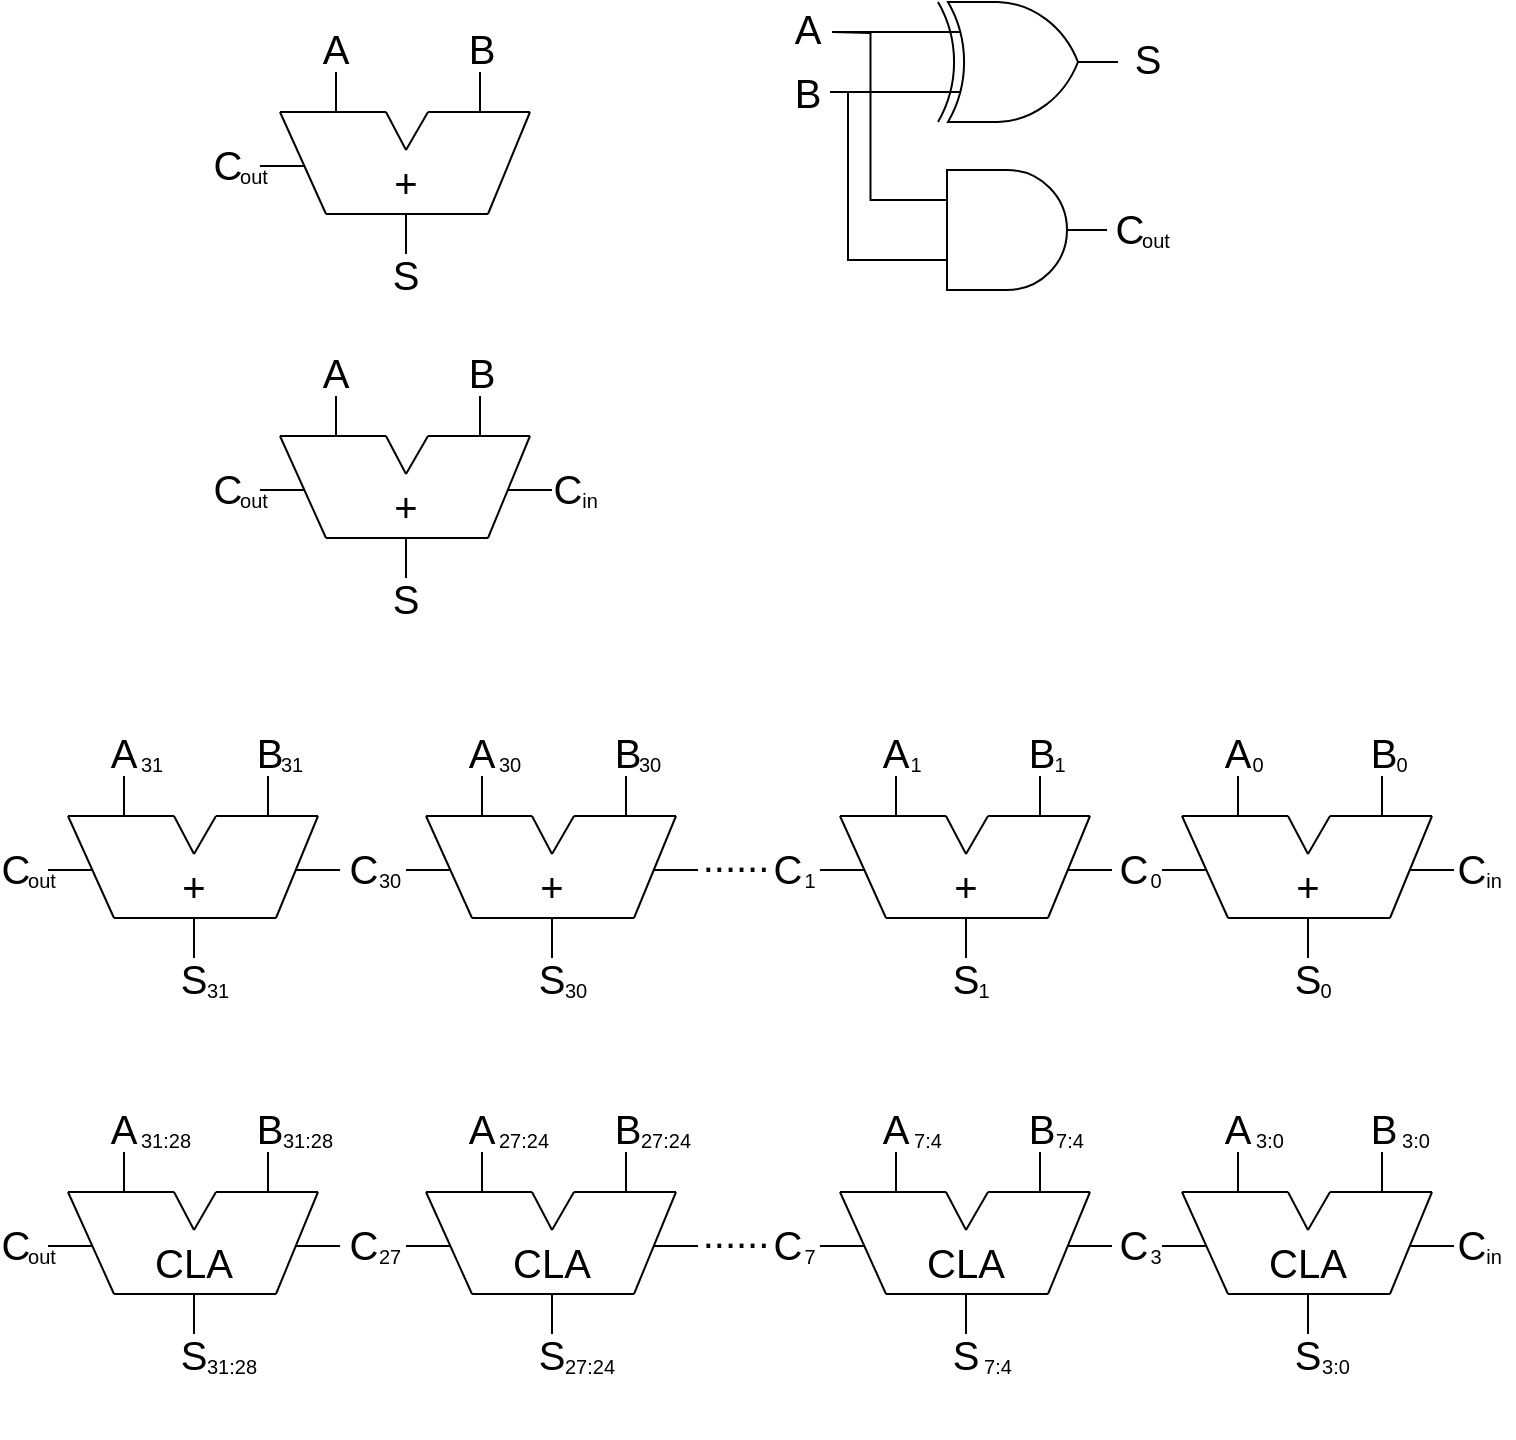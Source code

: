<mxfile version="14.1.8" type="device"><diagram id="ev353sJhz41uO-9ihSa8" name="第 1 页"><mxGraphModel dx="1278" dy="948" grid="0" gridSize="10" guides="1" tooltips="1" connect="1" arrows="1" fold="1" page="0" pageScale="1" pageWidth="827" pageHeight="1169" math="0" shadow="0"><root><mxCell id="0"/><mxCell id="1" parent="0"/><mxCell id="J1RL0JbkBRUkjD-Qrve8-2" value="" style="endArrow=none;html=1;" parent="1" edge="1"><mxGeometry width="50" height="50" relative="1" as="geometry"><mxPoint x="294" y="372" as="sourcePoint"/><mxPoint x="347" y="372" as="targetPoint"/></mxGeometry></mxCell><mxCell id="J1RL0JbkBRUkjD-Qrve8-3" value="" style="endArrow=none;html=1;" parent="1" edge="1"><mxGeometry width="50" height="50" relative="1" as="geometry"><mxPoint x="368" y="372" as="sourcePoint"/><mxPoint x="419" y="372" as="targetPoint"/></mxGeometry></mxCell><mxCell id="J1RL0JbkBRUkjD-Qrve8-5" value="" style="endArrow=none;html=1;" parent="1" edge="1"><mxGeometry width="50" height="50" relative="1" as="geometry"><mxPoint x="317" y="423" as="sourcePoint"/><mxPoint x="398" y="423" as="targetPoint"/></mxGeometry></mxCell><mxCell id="J1RL0JbkBRUkjD-Qrve8-6" value="" style="endArrow=none;html=1;" parent="1" edge="1"><mxGeometry width="50" height="50" relative="1" as="geometry"><mxPoint x="398" y="423" as="sourcePoint"/><mxPoint x="419" y="372" as="targetPoint"/></mxGeometry></mxCell><mxCell id="J1RL0JbkBRUkjD-Qrve8-8" value="" style="endArrow=none;html=1;" parent="1" edge="1"><mxGeometry width="50" height="50" relative="1" as="geometry"><mxPoint x="357" y="391" as="sourcePoint"/><mxPoint x="347" y="372" as="targetPoint"/></mxGeometry></mxCell><mxCell id="J1RL0JbkBRUkjD-Qrve8-10" value="" style="endArrow=none;html=1;" parent="1" edge="1"><mxGeometry width="50" height="50" relative="1" as="geometry"><mxPoint x="357" y="391" as="sourcePoint"/><mxPoint x="368" y="372" as="targetPoint"/></mxGeometry></mxCell><mxCell id="J1RL0JbkBRUkjD-Qrve8-11" value="" style="endArrow=none;html=1;" parent="1" edge="1"><mxGeometry width="50" height="50" relative="1" as="geometry"><mxPoint x="322" y="372" as="sourcePoint"/><mxPoint x="322" y="352" as="targetPoint"/></mxGeometry></mxCell><mxCell id="J1RL0JbkBRUkjD-Qrve8-12" value="" style="endArrow=none;html=1;" parent="1" edge="1"><mxGeometry width="50" height="50" relative="1" as="geometry"><mxPoint x="394" y="372" as="sourcePoint"/><mxPoint x="394" y="352" as="targetPoint"/></mxGeometry></mxCell><mxCell id="J1RL0JbkBRUkjD-Qrve8-13" value="" style="endArrow=none;html=1;" parent="1" edge="1"><mxGeometry width="50" height="50" relative="1" as="geometry"><mxPoint x="357" y="443" as="sourcePoint"/><mxPoint x="357" y="423" as="targetPoint"/></mxGeometry></mxCell><mxCell id="J1RL0JbkBRUkjD-Qrve8-14" value="" style="endArrow=none;html=1;" parent="1" edge="1"><mxGeometry width="50" height="50" relative="1" as="geometry"><mxPoint x="284" y="399" as="sourcePoint"/><mxPoint x="306" y="399" as="targetPoint"/></mxGeometry></mxCell><mxCell id="J1RL0JbkBRUkjD-Qrve8-15" value="&lt;font style=&quot;font-size: 20px&quot;&gt;+&lt;/font&gt;" style="text;html=1;strokeColor=none;fillColor=none;align=center;verticalAlign=middle;whiteSpace=wrap;rounded=0;" parent="1" vertex="1"><mxGeometry x="349" y="397" width="16" height="20" as="geometry"/></mxCell><mxCell id="J1RL0JbkBRUkjD-Qrve8-16" value="&lt;font style=&quot;font-size: 20px&quot;&gt;A&lt;/font&gt;" style="text;html=1;strokeColor=none;fillColor=none;align=center;verticalAlign=middle;whiteSpace=wrap;rounded=0;" parent="1" vertex="1"><mxGeometry x="314" y="330" width="16" height="20" as="geometry"/></mxCell><mxCell id="J1RL0JbkBRUkjD-Qrve8-17" value="&lt;font style=&quot;font-size: 20px&quot;&gt;B&lt;/font&gt;" style="text;html=1;strokeColor=none;fillColor=none;align=center;verticalAlign=middle;whiteSpace=wrap;rounded=0;" parent="1" vertex="1"><mxGeometry x="387" y="330" width="16" height="20" as="geometry"/></mxCell><mxCell id="J1RL0JbkBRUkjD-Qrve8-18" value="&lt;font style=&quot;font-size: 20px&quot;&gt;S&lt;/font&gt;" style="text;html=1;strokeColor=none;fillColor=none;align=center;verticalAlign=middle;whiteSpace=wrap;rounded=0;" parent="1" vertex="1"><mxGeometry x="349" y="443" width="16" height="20" as="geometry"/></mxCell><mxCell id="J1RL0JbkBRUkjD-Qrve8-7" value="" style="endArrow=none;html=1;" parent="1" edge="1"><mxGeometry x="258" y="372" width="50" height="50" as="geometry"><mxPoint x="317" y="423" as="sourcePoint"/><mxPoint x="294" y="372" as="targetPoint"/></mxGeometry></mxCell><mxCell id="J1RL0JbkBRUkjD-Qrve8-22" value="" style="group" parent="1" vertex="1" connectable="0"><mxGeometry x="260" y="388" width="29" height="20" as="geometry"/></mxCell><mxCell id="J1RL0JbkBRUkjD-Qrve8-19" value="&lt;font style=&quot;font-size: 20px&quot;&gt;C&lt;/font&gt;" style="text;html=1;strokeColor=none;fillColor=none;align=center;verticalAlign=middle;whiteSpace=wrap;rounded=0;" parent="J1RL0JbkBRUkjD-Qrve8-22" vertex="1"><mxGeometry width="16" height="20" as="geometry"/></mxCell><mxCell id="J1RL0JbkBRUkjD-Qrve8-20" value="&lt;font style=&quot;font-size: 10px&quot;&gt;out&lt;/font&gt;" style="text;html=1;strokeColor=none;fillColor=none;align=center;verticalAlign=middle;whiteSpace=wrap;rounded=0;" parent="J1RL0JbkBRUkjD-Qrve8-22" vertex="1"><mxGeometry x="13" y="12" width="16" height="8" as="geometry"/></mxCell><mxCell id="J1RL0JbkBRUkjD-Qrve8-24" value="" style="endArrow=none;html=1;" parent="1" edge="1"><mxGeometry width="50" height="50" relative="1" as="geometry"><mxPoint x="294" y="534" as="sourcePoint"/><mxPoint x="347" y="534" as="targetPoint"/></mxGeometry></mxCell><mxCell id="J1RL0JbkBRUkjD-Qrve8-25" value="" style="endArrow=none;html=1;" parent="1" edge="1"><mxGeometry width="50" height="50" relative="1" as="geometry"><mxPoint x="368" y="534" as="sourcePoint"/><mxPoint x="419" y="534" as="targetPoint"/></mxGeometry></mxCell><mxCell id="J1RL0JbkBRUkjD-Qrve8-26" value="" style="endArrow=none;html=1;" parent="1" edge="1"><mxGeometry width="50" height="50" relative="1" as="geometry"><mxPoint x="317" y="585" as="sourcePoint"/><mxPoint x="398" y="585" as="targetPoint"/></mxGeometry></mxCell><mxCell id="J1RL0JbkBRUkjD-Qrve8-27" value="" style="endArrow=none;html=1;" parent="1" edge="1"><mxGeometry width="50" height="50" relative="1" as="geometry"><mxPoint x="398" y="585" as="sourcePoint"/><mxPoint x="419" y="534" as="targetPoint"/></mxGeometry></mxCell><mxCell id="J1RL0JbkBRUkjD-Qrve8-28" value="" style="endArrow=none;html=1;" parent="1" edge="1"><mxGeometry width="50" height="50" relative="1" as="geometry"><mxPoint x="357" y="553" as="sourcePoint"/><mxPoint x="347" y="534" as="targetPoint"/></mxGeometry></mxCell><mxCell id="J1RL0JbkBRUkjD-Qrve8-29" value="" style="endArrow=none;html=1;" parent="1" edge="1"><mxGeometry width="50" height="50" relative="1" as="geometry"><mxPoint x="357" y="553" as="sourcePoint"/><mxPoint x="368" y="534" as="targetPoint"/></mxGeometry></mxCell><mxCell id="J1RL0JbkBRUkjD-Qrve8-30" value="" style="endArrow=none;html=1;" parent="1" edge="1"><mxGeometry width="50" height="50" relative="1" as="geometry"><mxPoint x="322" y="534" as="sourcePoint"/><mxPoint x="322" y="514" as="targetPoint"/></mxGeometry></mxCell><mxCell id="J1RL0JbkBRUkjD-Qrve8-31" value="" style="endArrow=none;html=1;" parent="1" edge="1"><mxGeometry width="50" height="50" relative="1" as="geometry"><mxPoint x="394" y="534" as="sourcePoint"/><mxPoint x="394" y="514" as="targetPoint"/></mxGeometry></mxCell><mxCell id="J1RL0JbkBRUkjD-Qrve8-32" value="" style="endArrow=none;html=1;" parent="1" edge="1"><mxGeometry width="50" height="50" relative="1" as="geometry"><mxPoint x="357" y="605" as="sourcePoint"/><mxPoint x="357" y="585" as="targetPoint"/></mxGeometry></mxCell><mxCell id="J1RL0JbkBRUkjD-Qrve8-33" value="" style="endArrow=none;html=1;" parent="1" edge="1"><mxGeometry width="50" height="50" relative="1" as="geometry"><mxPoint x="284" y="561" as="sourcePoint"/><mxPoint x="306" y="561" as="targetPoint"/></mxGeometry></mxCell><mxCell id="J1RL0JbkBRUkjD-Qrve8-34" value="&lt;font style=&quot;font-size: 20px&quot;&gt;+&lt;/font&gt;" style="text;html=1;strokeColor=none;fillColor=none;align=center;verticalAlign=middle;whiteSpace=wrap;rounded=0;" parent="1" vertex="1"><mxGeometry x="349" y="559" width="16" height="20" as="geometry"/></mxCell><mxCell id="J1RL0JbkBRUkjD-Qrve8-35" value="&lt;font style=&quot;font-size: 20px&quot;&gt;A&lt;/font&gt;" style="text;html=1;strokeColor=none;fillColor=none;align=center;verticalAlign=middle;whiteSpace=wrap;rounded=0;" parent="1" vertex="1"><mxGeometry x="314" y="492" width="16" height="20" as="geometry"/></mxCell><mxCell id="J1RL0JbkBRUkjD-Qrve8-36" value="&lt;font style=&quot;font-size: 20px&quot;&gt;B&lt;/font&gt;" style="text;html=1;strokeColor=none;fillColor=none;align=center;verticalAlign=middle;whiteSpace=wrap;rounded=0;" parent="1" vertex="1"><mxGeometry x="387" y="492" width="16" height="20" as="geometry"/></mxCell><mxCell id="J1RL0JbkBRUkjD-Qrve8-37" value="&lt;font style=&quot;font-size: 20px&quot;&gt;S&lt;/font&gt;" style="text;html=1;strokeColor=none;fillColor=none;align=center;verticalAlign=middle;whiteSpace=wrap;rounded=0;" parent="1" vertex="1"><mxGeometry x="349" y="605" width="16" height="20" as="geometry"/></mxCell><mxCell id="J1RL0JbkBRUkjD-Qrve8-38" value="" style="endArrow=none;html=1;" parent="1" edge="1"><mxGeometry x="258" y="534" width="50" height="50" as="geometry"><mxPoint x="317" y="585" as="sourcePoint"/><mxPoint x="294" y="534" as="targetPoint"/></mxGeometry></mxCell><mxCell id="J1RL0JbkBRUkjD-Qrve8-39" value="" style="group" parent="1" vertex="1" connectable="0"><mxGeometry x="260" y="550" width="29" height="20" as="geometry"/></mxCell><mxCell id="J1RL0JbkBRUkjD-Qrve8-40" value="&lt;font style=&quot;font-size: 20px&quot;&gt;C&lt;/font&gt;" style="text;html=1;strokeColor=none;fillColor=none;align=center;verticalAlign=middle;whiteSpace=wrap;rounded=0;" parent="J1RL0JbkBRUkjD-Qrve8-39" vertex="1"><mxGeometry width="16" height="20" as="geometry"/></mxCell><mxCell id="J1RL0JbkBRUkjD-Qrve8-41" value="&lt;font style=&quot;font-size: 10px&quot;&gt;out&lt;/font&gt;" style="text;html=1;strokeColor=none;fillColor=none;align=center;verticalAlign=middle;whiteSpace=wrap;rounded=0;" parent="J1RL0JbkBRUkjD-Qrve8-39" vertex="1"><mxGeometry x="13" y="12" width="16" height="8" as="geometry"/></mxCell><mxCell id="J1RL0JbkBRUkjD-Qrve8-42" value="" style="endArrow=none;html=1;" parent="1" edge="1"><mxGeometry width="50" height="50" relative="1" as="geometry"><mxPoint x="408" y="561" as="sourcePoint"/><mxPoint x="430" y="561" as="targetPoint"/></mxGeometry></mxCell><mxCell id="J1RL0JbkBRUkjD-Qrve8-43" value="" style="group" parent="1" vertex="1" connectable="0"><mxGeometry x="430" y="550" width="29" height="20" as="geometry"/></mxCell><mxCell id="J1RL0JbkBRUkjD-Qrve8-44" value="&lt;font style=&quot;font-size: 20px&quot;&gt;C&lt;/font&gt;" style="text;html=1;strokeColor=none;fillColor=none;align=center;verticalAlign=middle;whiteSpace=wrap;rounded=0;" parent="J1RL0JbkBRUkjD-Qrve8-43" vertex="1"><mxGeometry width="16" height="20" as="geometry"/></mxCell><mxCell id="J1RL0JbkBRUkjD-Qrve8-45" value="&lt;font style=&quot;font-size: 10px&quot;&gt;in&lt;/font&gt;" style="text;html=1;strokeColor=none;fillColor=none;align=center;verticalAlign=middle;whiteSpace=wrap;rounded=0;" parent="J1RL0JbkBRUkjD-Qrve8-43" vertex="1"><mxGeometry x="11" y="12" width="16" height="8" as="geometry"/></mxCell><mxCell id="J1RL0JbkBRUkjD-Qrve8-46" value="" style="endArrow=none;html=1;" parent="1" edge="1"><mxGeometry width="50" height="50" relative="1" as="geometry"><mxPoint x="188" y="724" as="sourcePoint"/><mxPoint x="241" y="724" as="targetPoint"/></mxGeometry></mxCell><mxCell id="J1RL0JbkBRUkjD-Qrve8-47" value="" style="endArrow=none;html=1;" parent="1" edge="1"><mxGeometry width="50" height="50" relative="1" as="geometry"><mxPoint x="262" y="724" as="sourcePoint"/><mxPoint x="313" y="724" as="targetPoint"/></mxGeometry></mxCell><mxCell id="J1RL0JbkBRUkjD-Qrve8-48" value="" style="endArrow=none;html=1;" parent="1" edge="1"><mxGeometry width="50" height="50" relative="1" as="geometry"><mxPoint x="211" y="775" as="sourcePoint"/><mxPoint x="292" y="775" as="targetPoint"/></mxGeometry></mxCell><mxCell id="J1RL0JbkBRUkjD-Qrve8-49" value="" style="endArrow=none;html=1;" parent="1" edge="1"><mxGeometry width="50" height="50" relative="1" as="geometry"><mxPoint x="292" y="775" as="sourcePoint"/><mxPoint x="313" y="724" as="targetPoint"/></mxGeometry></mxCell><mxCell id="J1RL0JbkBRUkjD-Qrve8-50" value="" style="endArrow=none;html=1;" parent="1" edge="1"><mxGeometry width="50" height="50" relative="1" as="geometry"><mxPoint x="251" y="743" as="sourcePoint"/><mxPoint x="241" y="724" as="targetPoint"/></mxGeometry></mxCell><mxCell id="J1RL0JbkBRUkjD-Qrve8-51" value="" style="endArrow=none;html=1;" parent="1" edge="1"><mxGeometry width="50" height="50" relative="1" as="geometry"><mxPoint x="251" y="743" as="sourcePoint"/><mxPoint x="262" y="724" as="targetPoint"/></mxGeometry></mxCell><mxCell id="J1RL0JbkBRUkjD-Qrve8-52" value="" style="endArrow=none;html=1;" parent="1" edge="1"><mxGeometry width="50" height="50" relative="1" as="geometry"><mxPoint x="216" y="724" as="sourcePoint"/><mxPoint x="216" y="704" as="targetPoint"/></mxGeometry></mxCell><mxCell id="J1RL0JbkBRUkjD-Qrve8-53" value="" style="endArrow=none;html=1;" parent="1" edge="1"><mxGeometry width="50" height="50" relative="1" as="geometry"><mxPoint x="288" y="724" as="sourcePoint"/><mxPoint x="288" y="704" as="targetPoint"/></mxGeometry></mxCell><mxCell id="J1RL0JbkBRUkjD-Qrve8-54" value="" style="endArrow=none;html=1;" parent="1" edge="1"><mxGeometry width="50" height="50" relative="1" as="geometry"><mxPoint x="251" y="795" as="sourcePoint"/><mxPoint x="251" y="775" as="targetPoint"/></mxGeometry></mxCell><mxCell id="J1RL0JbkBRUkjD-Qrve8-55" value="" style="endArrow=none;html=1;" parent="1" edge="1"><mxGeometry width="50" height="50" relative="1" as="geometry"><mxPoint x="178" y="751" as="sourcePoint"/><mxPoint x="200" y="751" as="targetPoint"/></mxGeometry></mxCell><mxCell id="J1RL0JbkBRUkjD-Qrve8-56" value="&lt;font style=&quot;font-size: 20px&quot;&gt;+&lt;/font&gt;" style="text;html=1;strokeColor=none;fillColor=none;align=center;verticalAlign=middle;whiteSpace=wrap;rounded=0;" parent="1" vertex="1"><mxGeometry x="243" y="749" width="16" height="20" as="geometry"/></mxCell><mxCell id="J1RL0JbkBRUkjD-Qrve8-57" value="&lt;font style=&quot;font-size: 20px&quot;&gt;A&lt;/font&gt;" style="text;html=1;strokeColor=none;fillColor=none;align=center;verticalAlign=middle;whiteSpace=wrap;rounded=0;" parent="1" vertex="1"><mxGeometry x="208" y="682" width="16" height="20" as="geometry"/></mxCell><mxCell id="J1RL0JbkBRUkjD-Qrve8-58" value="&lt;font style=&quot;font-size: 20px&quot;&gt;B&lt;/font&gt;" style="text;html=1;strokeColor=none;fillColor=none;align=center;verticalAlign=middle;whiteSpace=wrap;rounded=0;" parent="1" vertex="1"><mxGeometry x="281" y="682" width="16" height="20" as="geometry"/></mxCell><mxCell id="J1RL0JbkBRUkjD-Qrve8-59" value="&lt;font style=&quot;font-size: 20px&quot;&gt;S&lt;/font&gt;" style="text;html=1;strokeColor=none;fillColor=none;align=center;verticalAlign=middle;whiteSpace=wrap;rounded=0;" parent="1" vertex="1"><mxGeometry x="243" y="795" width="16" height="20" as="geometry"/></mxCell><mxCell id="J1RL0JbkBRUkjD-Qrve8-60" value="" style="endArrow=none;html=1;" parent="1" edge="1"><mxGeometry x="152" y="724" width="50" height="50" as="geometry"><mxPoint x="211" y="775" as="sourcePoint"/><mxPoint x="188" y="724" as="targetPoint"/></mxGeometry></mxCell><mxCell id="J1RL0JbkBRUkjD-Qrve8-61" value="" style="group" parent="1" vertex="1" connectable="0"><mxGeometry x="154" y="740" width="29" height="20" as="geometry"/></mxCell><mxCell id="J1RL0JbkBRUkjD-Qrve8-62" value="&lt;font style=&quot;font-size: 20px&quot;&gt;C&lt;/font&gt;" style="text;html=1;strokeColor=none;fillColor=none;align=center;verticalAlign=middle;whiteSpace=wrap;rounded=0;" parent="J1RL0JbkBRUkjD-Qrve8-61" vertex="1"><mxGeometry width="16" height="20" as="geometry"/></mxCell><mxCell id="J1RL0JbkBRUkjD-Qrve8-63" value="&lt;font style=&quot;font-size: 10px&quot;&gt;out&lt;/font&gt;" style="text;html=1;strokeColor=none;fillColor=none;align=center;verticalAlign=middle;whiteSpace=wrap;rounded=0;" parent="J1RL0JbkBRUkjD-Qrve8-61" vertex="1"><mxGeometry x="13" y="12" width="16" height="8" as="geometry"/></mxCell><mxCell id="J1RL0JbkBRUkjD-Qrve8-64" value="" style="endArrow=none;html=1;" parent="1" edge="1"><mxGeometry width="50" height="50" relative="1" as="geometry"><mxPoint x="302" y="751" as="sourcePoint"/><mxPoint x="324" y="751" as="targetPoint"/></mxGeometry></mxCell><mxCell id="J1RL0JbkBRUkjD-Qrve8-65" value="" style="group" parent="1" vertex="1" connectable="0"><mxGeometry x="713" y="740" width="29" height="20" as="geometry"/></mxCell><mxCell id="J1RL0JbkBRUkjD-Qrve8-66" value="&lt;font style=&quot;font-size: 20px&quot;&gt;C&lt;/font&gt;" style="text;html=1;strokeColor=none;fillColor=none;align=center;verticalAlign=middle;whiteSpace=wrap;rounded=0;" parent="J1RL0JbkBRUkjD-Qrve8-65" vertex="1"><mxGeometry width="16" height="20" as="geometry"/></mxCell><mxCell id="J1RL0JbkBRUkjD-Qrve8-67" value="&lt;font style=&quot;font-size: 10px&quot;&gt;0&lt;/font&gt;" style="text;html=1;strokeColor=none;fillColor=none;align=center;verticalAlign=middle;whiteSpace=wrap;rounded=0;" parent="J1RL0JbkBRUkjD-Qrve8-65" vertex="1"><mxGeometry x="11" y="12" width="16" height="8" as="geometry"/></mxCell><mxCell id="J1RL0JbkBRUkjD-Qrve8-68" value="&lt;font style=&quot;font-size: 10px&quot;&gt;31&lt;/font&gt;" style="text;html=1;strokeColor=none;fillColor=none;align=center;verticalAlign=middle;whiteSpace=wrap;rounded=0;" parent="1" vertex="1"><mxGeometry x="222" y="694" width="16" height="8" as="geometry"/></mxCell><mxCell id="J1RL0JbkBRUkjD-Qrve8-69" value="&lt;font style=&quot;font-size: 10px&quot;&gt;31&lt;/font&gt;" style="text;html=1;strokeColor=none;fillColor=none;align=center;verticalAlign=middle;whiteSpace=wrap;rounded=0;" parent="1" vertex="1"><mxGeometry x="292" y="694" width="16" height="8" as="geometry"/></mxCell><mxCell id="J1RL0JbkBRUkjD-Qrve8-71" value="" style="endArrow=none;html=1;" parent="1" edge="1"><mxGeometry width="50" height="50" relative="1" as="geometry"><mxPoint x="367" y="724" as="sourcePoint"/><mxPoint x="420" y="724" as="targetPoint"/></mxGeometry></mxCell><mxCell id="J1RL0JbkBRUkjD-Qrve8-72" value="" style="endArrow=none;html=1;" parent="1" edge="1"><mxGeometry width="50" height="50" relative="1" as="geometry"><mxPoint x="441" y="724" as="sourcePoint"/><mxPoint x="492" y="724" as="targetPoint"/></mxGeometry></mxCell><mxCell id="J1RL0JbkBRUkjD-Qrve8-73" value="" style="endArrow=none;html=1;" parent="1" edge="1"><mxGeometry width="50" height="50" relative="1" as="geometry"><mxPoint x="390" y="775" as="sourcePoint"/><mxPoint x="471" y="775" as="targetPoint"/></mxGeometry></mxCell><mxCell id="J1RL0JbkBRUkjD-Qrve8-74" value="" style="endArrow=none;html=1;" parent="1" edge="1"><mxGeometry width="50" height="50" relative="1" as="geometry"><mxPoint x="471" y="775" as="sourcePoint"/><mxPoint x="492" y="724" as="targetPoint"/></mxGeometry></mxCell><mxCell id="J1RL0JbkBRUkjD-Qrve8-75" value="" style="endArrow=none;html=1;" parent="1" edge="1"><mxGeometry width="50" height="50" relative="1" as="geometry"><mxPoint x="430" y="743" as="sourcePoint"/><mxPoint x="420" y="724" as="targetPoint"/></mxGeometry></mxCell><mxCell id="J1RL0JbkBRUkjD-Qrve8-76" value="" style="endArrow=none;html=1;" parent="1" edge="1"><mxGeometry width="50" height="50" relative="1" as="geometry"><mxPoint x="430" y="743" as="sourcePoint"/><mxPoint x="441" y="724" as="targetPoint"/></mxGeometry></mxCell><mxCell id="J1RL0JbkBRUkjD-Qrve8-77" value="" style="endArrow=none;html=1;" parent="1" edge="1"><mxGeometry width="50" height="50" relative="1" as="geometry"><mxPoint x="395" y="724" as="sourcePoint"/><mxPoint x="395" y="704" as="targetPoint"/></mxGeometry></mxCell><mxCell id="J1RL0JbkBRUkjD-Qrve8-78" value="" style="endArrow=none;html=1;" parent="1" edge="1"><mxGeometry width="50" height="50" relative="1" as="geometry"><mxPoint x="467" y="724" as="sourcePoint"/><mxPoint x="467" y="704" as="targetPoint"/></mxGeometry></mxCell><mxCell id="J1RL0JbkBRUkjD-Qrve8-79" value="" style="endArrow=none;html=1;" parent="1" edge="1"><mxGeometry width="50" height="50" relative="1" as="geometry"><mxPoint x="430" y="795" as="sourcePoint"/><mxPoint x="430" y="775" as="targetPoint"/></mxGeometry></mxCell><mxCell id="J1RL0JbkBRUkjD-Qrve8-80" value="" style="endArrow=none;html=1;" parent="1" edge="1"><mxGeometry width="50" height="50" relative="1" as="geometry"><mxPoint x="357" y="751" as="sourcePoint"/><mxPoint x="379" y="751" as="targetPoint"/></mxGeometry></mxCell><mxCell id="J1RL0JbkBRUkjD-Qrve8-81" value="&lt;font style=&quot;font-size: 20px&quot;&gt;+&lt;/font&gt;" style="text;html=1;strokeColor=none;fillColor=none;align=center;verticalAlign=middle;whiteSpace=wrap;rounded=0;" parent="1" vertex="1"><mxGeometry x="422" y="749" width="16" height="20" as="geometry"/></mxCell><mxCell id="J1RL0JbkBRUkjD-Qrve8-82" value="&lt;font style=&quot;font-size: 20px&quot;&gt;A&lt;/font&gt;" style="text;html=1;strokeColor=none;fillColor=none;align=center;verticalAlign=middle;whiteSpace=wrap;rounded=0;" parent="1" vertex="1"><mxGeometry x="387" y="682" width="16" height="20" as="geometry"/></mxCell><mxCell id="J1RL0JbkBRUkjD-Qrve8-83" value="&lt;font style=&quot;font-size: 20px&quot;&gt;B&lt;/font&gt;" style="text;html=1;strokeColor=none;fillColor=none;align=center;verticalAlign=middle;whiteSpace=wrap;rounded=0;" parent="1" vertex="1"><mxGeometry x="460" y="682" width="16" height="20" as="geometry"/></mxCell><mxCell id="J1RL0JbkBRUkjD-Qrve8-84" value="&lt;font style=&quot;font-size: 20px&quot;&gt;S&lt;/font&gt;" style="text;html=1;strokeColor=none;fillColor=none;align=center;verticalAlign=middle;whiteSpace=wrap;rounded=0;" parent="1" vertex="1"><mxGeometry x="422" y="795" width="16" height="20" as="geometry"/></mxCell><mxCell id="J1RL0JbkBRUkjD-Qrve8-85" value="" style="endArrow=none;html=1;" parent="1" edge="1"><mxGeometry x="331" y="724" width="50" height="50" as="geometry"><mxPoint x="390" y="775" as="sourcePoint"/><mxPoint x="367" y="724" as="targetPoint"/></mxGeometry></mxCell><mxCell id="J1RL0JbkBRUkjD-Qrve8-86" value="" style="group" parent="1" vertex="1" connectable="0"><mxGeometry x="328" y="740" width="29" height="20" as="geometry"/></mxCell><mxCell id="J1RL0JbkBRUkjD-Qrve8-87" value="&lt;font style=&quot;font-size: 20px&quot;&gt;C&lt;/font&gt;" style="text;html=1;strokeColor=none;fillColor=none;align=center;verticalAlign=middle;whiteSpace=wrap;rounded=0;" parent="J1RL0JbkBRUkjD-Qrve8-86" vertex="1"><mxGeometry width="16" height="20" as="geometry"/></mxCell><mxCell id="J1RL0JbkBRUkjD-Qrve8-88" value="&lt;font style=&quot;font-size: 10px&quot;&gt;30&lt;/font&gt;" style="text;html=1;strokeColor=none;fillColor=none;align=center;verticalAlign=middle;whiteSpace=wrap;rounded=0;" parent="J1RL0JbkBRUkjD-Qrve8-86" vertex="1"><mxGeometry x="13" y="12" width="16" height="8" as="geometry"/></mxCell><mxCell id="J1RL0JbkBRUkjD-Qrve8-89" value="" style="endArrow=none;html=1;" parent="1" edge="1"><mxGeometry width="50" height="50" relative="1" as="geometry"><mxPoint x="481" y="751" as="sourcePoint"/><mxPoint x="503" y="751" as="targetPoint"/></mxGeometry></mxCell><mxCell id="J1RL0JbkBRUkjD-Qrve8-90" value="&lt;font style=&quot;font-size: 10px&quot;&gt;30&lt;/font&gt;" style="text;html=1;strokeColor=none;fillColor=none;align=center;verticalAlign=middle;whiteSpace=wrap;rounded=0;" parent="1" vertex="1"><mxGeometry x="401" y="694" width="16" height="8" as="geometry"/></mxCell><mxCell id="J1RL0JbkBRUkjD-Qrve8-91" value="&lt;font style=&quot;font-size: 10px&quot;&gt;30&lt;/font&gt;" style="text;html=1;strokeColor=none;fillColor=none;align=center;verticalAlign=middle;whiteSpace=wrap;rounded=0;" parent="1" vertex="1"><mxGeometry x="471" y="694" width="16" height="8" as="geometry"/></mxCell><mxCell id="J1RL0JbkBRUkjD-Qrve8-92" value="" style="endArrow=none;html=1;" parent="1" edge="1"><mxGeometry width="50" height="50" relative="1" as="geometry"><mxPoint x="574" y="724" as="sourcePoint"/><mxPoint x="627" y="724" as="targetPoint"/></mxGeometry></mxCell><mxCell id="J1RL0JbkBRUkjD-Qrve8-93" value="" style="endArrow=none;html=1;" parent="1" edge="1"><mxGeometry width="50" height="50" relative="1" as="geometry"><mxPoint x="648" y="724" as="sourcePoint"/><mxPoint x="699" y="724" as="targetPoint"/></mxGeometry></mxCell><mxCell id="J1RL0JbkBRUkjD-Qrve8-94" value="" style="endArrow=none;html=1;" parent="1" edge="1"><mxGeometry width="50" height="50" relative="1" as="geometry"><mxPoint x="597" y="775" as="sourcePoint"/><mxPoint x="678" y="775" as="targetPoint"/></mxGeometry></mxCell><mxCell id="J1RL0JbkBRUkjD-Qrve8-95" value="" style="endArrow=none;html=1;" parent="1" edge="1"><mxGeometry width="50" height="50" relative="1" as="geometry"><mxPoint x="678" y="775" as="sourcePoint"/><mxPoint x="699" y="724" as="targetPoint"/></mxGeometry></mxCell><mxCell id="J1RL0JbkBRUkjD-Qrve8-96" value="" style="endArrow=none;html=1;" parent="1" edge="1"><mxGeometry width="50" height="50" relative="1" as="geometry"><mxPoint x="637" y="743" as="sourcePoint"/><mxPoint x="627" y="724" as="targetPoint"/></mxGeometry></mxCell><mxCell id="J1RL0JbkBRUkjD-Qrve8-97" value="" style="endArrow=none;html=1;" parent="1" edge="1"><mxGeometry width="50" height="50" relative="1" as="geometry"><mxPoint x="637" y="743" as="sourcePoint"/><mxPoint x="648" y="724" as="targetPoint"/></mxGeometry></mxCell><mxCell id="J1RL0JbkBRUkjD-Qrve8-98" value="" style="endArrow=none;html=1;" parent="1" edge="1"><mxGeometry width="50" height="50" relative="1" as="geometry"><mxPoint x="602" y="724" as="sourcePoint"/><mxPoint x="602" y="704" as="targetPoint"/></mxGeometry></mxCell><mxCell id="J1RL0JbkBRUkjD-Qrve8-99" value="" style="endArrow=none;html=1;" parent="1" edge="1"><mxGeometry width="50" height="50" relative="1" as="geometry"><mxPoint x="674" y="724" as="sourcePoint"/><mxPoint x="674" y="704" as="targetPoint"/></mxGeometry></mxCell><mxCell id="J1RL0JbkBRUkjD-Qrve8-100" value="" style="endArrow=none;html=1;" parent="1" edge="1"><mxGeometry width="50" height="50" relative="1" as="geometry"><mxPoint x="637" y="795" as="sourcePoint"/><mxPoint x="637" y="775" as="targetPoint"/></mxGeometry></mxCell><mxCell id="J1RL0JbkBRUkjD-Qrve8-101" value="" style="endArrow=none;html=1;" parent="1" edge="1"><mxGeometry width="50" height="50" relative="1" as="geometry"><mxPoint x="564" y="751" as="sourcePoint"/><mxPoint x="586" y="751" as="targetPoint"/></mxGeometry></mxCell><mxCell id="J1RL0JbkBRUkjD-Qrve8-102" value="&lt;font style=&quot;font-size: 20px&quot;&gt;+&lt;/font&gt;" style="text;html=1;strokeColor=none;fillColor=none;align=center;verticalAlign=middle;whiteSpace=wrap;rounded=0;" parent="1" vertex="1"><mxGeometry x="629" y="749" width="16" height="20" as="geometry"/></mxCell><mxCell id="J1RL0JbkBRUkjD-Qrve8-103" value="&lt;font style=&quot;font-size: 20px&quot;&gt;A&lt;/font&gt;" style="text;html=1;strokeColor=none;fillColor=none;align=center;verticalAlign=middle;whiteSpace=wrap;rounded=0;" parent="1" vertex="1"><mxGeometry x="594" y="682" width="16" height="20" as="geometry"/></mxCell><mxCell id="J1RL0JbkBRUkjD-Qrve8-104" value="&lt;font style=&quot;font-size: 20px&quot;&gt;B&lt;/font&gt;" style="text;html=1;strokeColor=none;fillColor=none;align=center;verticalAlign=middle;whiteSpace=wrap;rounded=0;" parent="1" vertex="1"><mxGeometry x="667" y="682" width="16" height="20" as="geometry"/></mxCell><mxCell id="J1RL0JbkBRUkjD-Qrve8-105" value="&lt;font style=&quot;font-size: 20px&quot;&gt;S&lt;/font&gt;" style="text;html=1;strokeColor=none;fillColor=none;align=center;verticalAlign=middle;whiteSpace=wrap;rounded=0;" parent="1" vertex="1"><mxGeometry x="629" y="795" width="16" height="20" as="geometry"/></mxCell><mxCell id="J1RL0JbkBRUkjD-Qrve8-106" value="" style="endArrow=none;html=1;" parent="1" edge="1"><mxGeometry x="538" y="724" width="50" height="50" as="geometry"><mxPoint x="597" y="775" as="sourcePoint"/><mxPoint x="574" y="724" as="targetPoint"/></mxGeometry></mxCell><mxCell id="J1RL0JbkBRUkjD-Qrve8-107" value="" style="group" parent="1" vertex="1" connectable="0"><mxGeometry x="540" y="740" width="29" height="20" as="geometry"/></mxCell><mxCell id="J1RL0JbkBRUkjD-Qrve8-108" value="&lt;font style=&quot;font-size: 20px&quot;&gt;C&lt;/font&gt;" style="text;html=1;strokeColor=none;fillColor=none;align=center;verticalAlign=middle;whiteSpace=wrap;rounded=0;" parent="J1RL0JbkBRUkjD-Qrve8-107" vertex="1"><mxGeometry width="16" height="20" as="geometry"/></mxCell><mxCell id="J1RL0JbkBRUkjD-Qrve8-109" value="&lt;font style=&quot;font-size: 10px&quot;&gt;1&lt;/font&gt;" style="text;html=1;strokeColor=none;fillColor=none;align=center;verticalAlign=middle;whiteSpace=wrap;rounded=0;" parent="J1RL0JbkBRUkjD-Qrve8-107" vertex="1"><mxGeometry x="11" y="12" width="16" height="8" as="geometry"/></mxCell><mxCell id="J1RL0JbkBRUkjD-Qrve8-110" value="" style="endArrow=none;html=1;" parent="1" edge="1"><mxGeometry width="50" height="50" relative="1" as="geometry"><mxPoint x="688" y="751" as="sourcePoint"/><mxPoint x="710" y="751" as="targetPoint"/></mxGeometry></mxCell><mxCell id="J1RL0JbkBRUkjD-Qrve8-111" value="&lt;font style=&quot;font-size: 10px&quot;&gt;1&lt;/font&gt;" style="text;html=1;strokeColor=none;fillColor=none;align=center;verticalAlign=middle;whiteSpace=wrap;rounded=0;" parent="1" vertex="1"><mxGeometry x="604" y="694" width="16" height="8" as="geometry"/></mxCell><mxCell id="J1RL0JbkBRUkjD-Qrve8-112" value="&lt;font style=&quot;font-size: 10px&quot;&gt;1&lt;/font&gt;" style="text;html=1;strokeColor=none;fillColor=none;align=center;verticalAlign=middle;whiteSpace=wrap;rounded=0;" parent="1" vertex="1"><mxGeometry x="676" y="694" width="16" height="8" as="geometry"/></mxCell><mxCell id="J1RL0JbkBRUkjD-Qrve8-113" value="&lt;font style=&quot;font-size: 20px&quot;&gt;......&lt;/font&gt;" style="text;html=1;strokeColor=none;fillColor=none;align=center;verticalAlign=middle;whiteSpace=wrap;rounded=0;" parent="1" vertex="1"><mxGeometry x="514" y="734" width="16" height="20" as="geometry"/></mxCell><mxCell id="J1RL0JbkBRUkjD-Qrve8-114" value="&lt;font style=&quot;font-size: 10px&quot;&gt;1&lt;/font&gt;" style="text;html=1;strokeColor=none;fillColor=none;align=center;verticalAlign=middle;whiteSpace=wrap;rounded=0;" parent="1" vertex="1"><mxGeometry x="638" y="807" width="16" height="8" as="geometry"/></mxCell><mxCell id="J1RL0JbkBRUkjD-Qrve8-115" value="&lt;font style=&quot;font-size: 10px&quot;&gt;30&lt;/font&gt;" style="text;html=1;strokeColor=none;fillColor=none;align=center;verticalAlign=middle;whiteSpace=wrap;rounded=0;" parent="1" vertex="1"><mxGeometry x="434" y="807" width="16" height="8" as="geometry"/></mxCell><mxCell id="J1RL0JbkBRUkjD-Qrve8-116" value="&lt;font style=&quot;font-size: 10px&quot;&gt;31&lt;/font&gt;" style="text;html=1;strokeColor=none;fillColor=none;align=center;verticalAlign=middle;whiteSpace=wrap;rounded=0;" parent="1" vertex="1"><mxGeometry x="255" y="807" width="16" height="8" as="geometry"/></mxCell><mxCell id="J1RL0JbkBRUkjD-Qrve8-117" value="" style="group" parent="1" vertex="1" connectable="0"><mxGeometry x="882" y="740" width="29" height="20" as="geometry"/></mxCell><mxCell id="J1RL0JbkBRUkjD-Qrve8-118" value="&lt;font style=&quot;font-size: 20px&quot;&gt;C&lt;/font&gt;" style="text;html=1;strokeColor=none;fillColor=none;align=center;verticalAlign=middle;whiteSpace=wrap;rounded=0;" parent="J1RL0JbkBRUkjD-Qrve8-117" vertex="1"><mxGeometry width="16" height="20" as="geometry"/></mxCell><mxCell id="J1RL0JbkBRUkjD-Qrve8-119" value="&lt;font style=&quot;font-size: 10px&quot;&gt;in&lt;/font&gt;" style="text;html=1;strokeColor=none;fillColor=none;align=center;verticalAlign=middle;whiteSpace=wrap;rounded=0;" parent="J1RL0JbkBRUkjD-Qrve8-117" vertex="1"><mxGeometry x="11" y="12" width="16" height="8" as="geometry"/></mxCell><mxCell id="J1RL0JbkBRUkjD-Qrve8-120" value="" style="endArrow=none;html=1;" parent="1" edge="1"><mxGeometry width="50" height="50" relative="1" as="geometry"><mxPoint x="745" y="724" as="sourcePoint"/><mxPoint x="798" y="724" as="targetPoint"/></mxGeometry></mxCell><mxCell id="J1RL0JbkBRUkjD-Qrve8-121" value="" style="endArrow=none;html=1;" parent="1" edge="1"><mxGeometry width="50" height="50" relative="1" as="geometry"><mxPoint x="819" y="724" as="sourcePoint"/><mxPoint x="870" y="724" as="targetPoint"/></mxGeometry></mxCell><mxCell id="J1RL0JbkBRUkjD-Qrve8-122" value="" style="endArrow=none;html=1;" parent="1" edge="1"><mxGeometry width="50" height="50" relative="1" as="geometry"><mxPoint x="768" y="775" as="sourcePoint"/><mxPoint x="849" y="775" as="targetPoint"/></mxGeometry></mxCell><mxCell id="J1RL0JbkBRUkjD-Qrve8-123" value="" style="endArrow=none;html=1;" parent="1" edge="1"><mxGeometry width="50" height="50" relative="1" as="geometry"><mxPoint x="849" y="775" as="sourcePoint"/><mxPoint x="870" y="724" as="targetPoint"/></mxGeometry></mxCell><mxCell id="J1RL0JbkBRUkjD-Qrve8-124" value="" style="endArrow=none;html=1;" parent="1" edge="1"><mxGeometry width="50" height="50" relative="1" as="geometry"><mxPoint x="808" y="743" as="sourcePoint"/><mxPoint x="798" y="724" as="targetPoint"/></mxGeometry></mxCell><mxCell id="J1RL0JbkBRUkjD-Qrve8-125" value="" style="endArrow=none;html=1;" parent="1" edge="1"><mxGeometry width="50" height="50" relative="1" as="geometry"><mxPoint x="808" y="743" as="sourcePoint"/><mxPoint x="819" y="724" as="targetPoint"/></mxGeometry></mxCell><mxCell id="J1RL0JbkBRUkjD-Qrve8-126" value="" style="endArrow=none;html=1;" parent="1" edge="1"><mxGeometry width="50" height="50" relative="1" as="geometry"><mxPoint x="773" y="724" as="sourcePoint"/><mxPoint x="773" y="704" as="targetPoint"/></mxGeometry></mxCell><mxCell id="J1RL0JbkBRUkjD-Qrve8-127" value="" style="endArrow=none;html=1;" parent="1" edge="1"><mxGeometry width="50" height="50" relative="1" as="geometry"><mxPoint x="845" y="724" as="sourcePoint"/><mxPoint x="845" y="704" as="targetPoint"/></mxGeometry></mxCell><mxCell id="J1RL0JbkBRUkjD-Qrve8-128" value="" style="endArrow=none;html=1;" parent="1" edge="1"><mxGeometry width="50" height="50" relative="1" as="geometry"><mxPoint x="808" y="795" as="sourcePoint"/><mxPoint x="808" y="775" as="targetPoint"/></mxGeometry></mxCell><mxCell id="J1RL0JbkBRUkjD-Qrve8-129" value="" style="endArrow=none;html=1;" parent="1" edge="1"><mxGeometry width="50" height="50" relative="1" as="geometry"><mxPoint x="735" y="751" as="sourcePoint"/><mxPoint x="757" y="751" as="targetPoint"/></mxGeometry></mxCell><mxCell id="J1RL0JbkBRUkjD-Qrve8-130" value="&lt;font style=&quot;font-size: 20px&quot;&gt;+&lt;/font&gt;" style="text;html=1;strokeColor=none;fillColor=none;align=center;verticalAlign=middle;whiteSpace=wrap;rounded=0;" parent="1" vertex="1"><mxGeometry x="800" y="749" width="16" height="20" as="geometry"/></mxCell><mxCell id="J1RL0JbkBRUkjD-Qrve8-131" value="&lt;font style=&quot;font-size: 20px&quot;&gt;A&lt;/font&gt;" style="text;html=1;strokeColor=none;fillColor=none;align=center;verticalAlign=middle;whiteSpace=wrap;rounded=0;" parent="1" vertex="1"><mxGeometry x="765" y="682" width="16" height="20" as="geometry"/></mxCell><mxCell id="J1RL0JbkBRUkjD-Qrve8-132" value="&lt;font style=&quot;font-size: 20px&quot;&gt;B&lt;/font&gt;" style="text;html=1;strokeColor=none;fillColor=none;align=center;verticalAlign=middle;whiteSpace=wrap;rounded=0;" parent="1" vertex="1"><mxGeometry x="838" y="682" width="16" height="20" as="geometry"/></mxCell><mxCell id="J1RL0JbkBRUkjD-Qrve8-133" value="&lt;font style=&quot;font-size: 20px&quot;&gt;S&lt;/font&gt;" style="text;html=1;strokeColor=none;fillColor=none;align=center;verticalAlign=middle;whiteSpace=wrap;rounded=0;" parent="1" vertex="1"><mxGeometry x="800" y="795" width="16" height="20" as="geometry"/></mxCell><mxCell id="J1RL0JbkBRUkjD-Qrve8-134" value="" style="endArrow=none;html=1;" parent="1" edge="1"><mxGeometry x="709" y="724" width="50" height="50" as="geometry"><mxPoint x="768" y="775" as="sourcePoint"/><mxPoint x="745" y="724" as="targetPoint"/></mxGeometry></mxCell><mxCell id="J1RL0JbkBRUkjD-Qrve8-135" value="" style="endArrow=none;html=1;" parent="1" edge="1"><mxGeometry width="50" height="50" relative="1" as="geometry"><mxPoint x="859" y="751" as="sourcePoint"/><mxPoint x="881" y="751" as="targetPoint"/></mxGeometry></mxCell><mxCell id="J1RL0JbkBRUkjD-Qrve8-136" value="&lt;font style=&quot;font-size: 10px&quot;&gt;0&lt;/font&gt;" style="text;html=1;strokeColor=none;fillColor=none;align=center;verticalAlign=middle;whiteSpace=wrap;rounded=0;" parent="1" vertex="1"><mxGeometry x="775" y="694" width="16" height="8" as="geometry"/></mxCell><mxCell id="J1RL0JbkBRUkjD-Qrve8-137" value="&lt;font style=&quot;font-size: 10px&quot;&gt;0&lt;/font&gt;" style="text;html=1;strokeColor=none;fillColor=none;align=center;verticalAlign=middle;whiteSpace=wrap;rounded=0;" parent="1" vertex="1"><mxGeometry x="847" y="694" width="16" height="8" as="geometry"/></mxCell><mxCell id="J1RL0JbkBRUkjD-Qrve8-138" value="&lt;font style=&quot;font-size: 10px&quot;&gt;0&lt;/font&gt;" style="text;html=1;strokeColor=none;fillColor=none;align=center;verticalAlign=middle;whiteSpace=wrap;rounded=0;" parent="1" vertex="1"><mxGeometry x="809" y="807" width="16" height="8" as="geometry"/></mxCell><mxCell id="J1RL0JbkBRUkjD-Qrve8-139" value="" style="verticalLabelPosition=bottom;shadow=0;dashed=0;align=center;html=1;verticalAlign=top;shape=mxgraph.electrical.logic_gates.logic_gate;operation=xor;" parent="1" vertex="1"><mxGeometry x="613" y="317" width="100" height="60" as="geometry"/></mxCell><mxCell id="J1RL0JbkBRUkjD-Qrve8-140" value="" style="verticalLabelPosition=bottom;shadow=0;dashed=0;align=center;html=1;verticalAlign=top;shape=mxgraph.electrical.logic_gates.logic_gate;operation=and;" parent="1" vertex="1"><mxGeometry x="607.5" y="401" width="100" height="60" as="geometry"/></mxCell><mxCell id="J1RL0JbkBRUkjD-Qrve8-141" value="&lt;font style=&quot;font-size: 20px&quot;&gt;A&lt;/font&gt;" style="text;html=1;strokeColor=none;fillColor=none;align=center;verticalAlign=middle;whiteSpace=wrap;rounded=0;" parent="1" vertex="1"><mxGeometry x="550" y="320" width="16" height="20" as="geometry"/></mxCell><mxCell id="J1RL0JbkBRUkjD-Qrve8-142" value="" style="endArrow=none;html=1;entryX=0;entryY=0.25;entryDx=0;entryDy=0;entryPerimeter=0;" parent="1" target="J1RL0JbkBRUkjD-Qrve8-139" edge="1"><mxGeometry width="50" height="50" relative="1" as="geometry"><mxPoint x="570" y="332" as="sourcePoint"/><mxPoint x="655" y="365" as="targetPoint"/></mxGeometry></mxCell><mxCell id="J1RL0JbkBRUkjD-Qrve8-143" value="" style="endArrow=none;html=1;entryX=0;entryY=0.25;entryDx=0;entryDy=0;entryPerimeter=0;rounded=0;edgeStyle=orthogonalEdgeStyle;" parent="1" target="J1RL0JbkBRUkjD-Qrve8-140" edge="1"><mxGeometry width="50" height="50" relative="1" as="geometry"><mxPoint x="570" y="332" as="sourcePoint"/><mxPoint x="623" y="342" as="targetPoint"/></mxGeometry></mxCell><mxCell id="J1RL0JbkBRUkjD-Qrve8-144" value="&lt;font style=&quot;font-size: 20px&quot;&gt;B&lt;/font&gt;" style="text;html=1;strokeColor=none;fillColor=none;align=center;verticalAlign=middle;whiteSpace=wrap;rounded=0;" parent="1" vertex="1"><mxGeometry x="550" y="352" width="16" height="20" as="geometry"/></mxCell><mxCell id="J1RL0JbkBRUkjD-Qrve8-145" value="" style="endArrow=none;html=1;rounded=0;edgeStyle=orthogonalEdgeStyle;" parent="1" edge="1"><mxGeometry width="50" height="50" relative="1" as="geometry"><mxPoint x="569" y="362" as="sourcePoint"/><mxPoint x="614" y="362" as="targetPoint"/></mxGeometry></mxCell><mxCell id="J1RL0JbkBRUkjD-Qrve8-146" value="" style="endArrow=none;html=1;rounded=0;edgeStyle=orthogonalEdgeStyle;entryX=0;entryY=0.75;entryDx=0;entryDy=0;entryPerimeter=0;" parent="1" target="J1RL0JbkBRUkjD-Qrve8-140" edge="1"><mxGeometry width="50" height="50" relative="1" as="geometry"><mxPoint x="570" y="362" as="sourcePoint"/><mxPoint x="624" y="372" as="targetPoint"/><Array as="points"><mxPoint x="578" y="362"/><mxPoint x="578" y="446"/></Array></mxGeometry></mxCell><mxCell id="J1RL0JbkBRUkjD-Qrve8-147" value="&lt;span style=&quot;font-size: 20px&quot;&gt;S&lt;/span&gt;" style="text;html=1;strokeColor=none;fillColor=none;align=center;verticalAlign=middle;whiteSpace=wrap;rounded=0;" parent="1" vertex="1"><mxGeometry x="719.5" y="335" width="16" height="20" as="geometry"/></mxCell><mxCell id="J1RL0JbkBRUkjD-Qrve8-148" value="" style="group" parent="1" vertex="1" connectable="0"><mxGeometry x="711" y="420" width="29" height="20" as="geometry"/></mxCell><mxCell id="J1RL0JbkBRUkjD-Qrve8-149" value="&lt;font style=&quot;font-size: 20px&quot;&gt;C&lt;/font&gt;" style="text;html=1;strokeColor=none;fillColor=none;align=center;verticalAlign=middle;whiteSpace=wrap;rounded=0;" parent="J1RL0JbkBRUkjD-Qrve8-148" vertex="1"><mxGeometry width="16" height="20" as="geometry"/></mxCell><mxCell id="J1RL0JbkBRUkjD-Qrve8-150" value="&lt;font style=&quot;font-size: 10px&quot;&gt;out&lt;/font&gt;" style="text;html=1;strokeColor=none;fillColor=none;align=center;verticalAlign=middle;whiteSpace=wrap;rounded=0;" parent="J1RL0JbkBRUkjD-Qrve8-148" vertex="1"><mxGeometry x="13" y="12" width="16" height="8" as="geometry"/></mxCell><mxCell id="h5won-OgzgTbSfGLFdGj-1" value="" style="endArrow=none;html=1;" edge="1" parent="1"><mxGeometry width="50" height="50" relative="1" as="geometry"><mxPoint x="188" y="912" as="sourcePoint"/><mxPoint x="241" y="912" as="targetPoint"/></mxGeometry></mxCell><mxCell id="h5won-OgzgTbSfGLFdGj-2" value="" style="endArrow=none;html=1;" edge="1" parent="1"><mxGeometry width="50" height="50" relative="1" as="geometry"><mxPoint x="262" y="912" as="sourcePoint"/><mxPoint x="313" y="912" as="targetPoint"/></mxGeometry></mxCell><mxCell id="h5won-OgzgTbSfGLFdGj-3" value="" style="endArrow=none;html=1;" edge="1" parent="1"><mxGeometry width="50" height="50" relative="1" as="geometry"><mxPoint x="211" y="963" as="sourcePoint"/><mxPoint x="292" y="963" as="targetPoint"/></mxGeometry></mxCell><mxCell id="h5won-OgzgTbSfGLFdGj-4" value="" style="endArrow=none;html=1;" edge="1" parent="1"><mxGeometry width="50" height="50" relative="1" as="geometry"><mxPoint x="292" y="963" as="sourcePoint"/><mxPoint x="313" y="912" as="targetPoint"/></mxGeometry></mxCell><mxCell id="h5won-OgzgTbSfGLFdGj-5" value="" style="endArrow=none;html=1;" edge="1" parent="1"><mxGeometry width="50" height="50" relative="1" as="geometry"><mxPoint x="251" y="931" as="sourcePoint"/><mxPoint x="241" y="912" as="targetPoint"/></mxGeometry></mxCell><mxCell id="h5won-OgzgTbSfGLFdGj-6" value="" style="endArrow=none;html=1;" edge="1" parent="1"><mxGeometry width="50" height="50" relative="1" as="geometry"><mxPoint x="251" y="931" as="sourcePoint"/><mxPoint x="262" y="912" as="targetPoint"/></mxGeometry></mxCell><mxCell id="h5won-OgzgTbSfGLFdGj-7" value="" style="endArrow=none;html=1;" edge="1" parent="1"><mxGeometry width="50" height="50" relative="1" as="geometry"><mxPoint x="216" y="912" as="sourcePoint"/><mxPoint x="216" y="892" as="targetPoint"/></mxGeometry></mxCell><mxCell id="h5won-OgzgTbSfGLFdGj-8" value="" style="endArrow=none;html=1;" edge="1" parent="1"><mxGeometry width="50" height="50" relative="1" as="geometry"><mxPoint x="288" y="912" as="sourcePoint"/><mxPoint x="288" y="892" as="targetPoint"/></mxGeometry></mxCell><mxCell id="h5won-OgzgTbSfGLFdGj-9" value="" style="endArrow=none;html=1;" edge="1" parent="1"><mxGeometry width="50" height="50" relative="1" as="geometry"><mxPoint x="251" y="983" as="sourcePoint"/><mxPoint x="251" y="963" as="targetPoint"/></mxGeometry></mxCell><mxCell id="h5won-OgzgTbSfGLFdGj-10" value="" style="endArrow=none;html=1;" edge="1" parent="1"><mxGeometry width="50" height="50" relative="1" as="geometry"><mxPoint x="178" y="939" as="sourcePoint"/><mxPoint x="200" y="939" as="targetPoint"/></mxGeometry></mxCell><mxCell id="h5won-OgzgTbSfGLFdGj-11" value="&lt;span style=&quot;font-size: 20px&quot;&gt;CLA&lt;/span&gt;" style="text;html=1;strokeColor=none;fillColor=none;align=center;verticalAlign=middle;whiteSpace=wrap;rounded=0;" vertex="1" parent="1"><mxGeometry x="243" y="937" width="16" height="20" as="geometry"/></mxCell><mxCell id="h5won-OgzgTbSfGLFdGj-12" value="&lt;font style=&quot;font-size: 20px&quot;&gt;A&lt;/font&gt;" style="text;html=1;strokeColor=none;fillColor=none;align=center;verticalAlign=middle;whiteSpace=wrap;rounded=0;" vertex="1" parent="1"><mxGeometry x="208" y="870" width="16" height="20" as="geometry"/></mxCell><mxCell id="h5won-OgzgTbSfGLFdGj-13" value="&lt;font style=&quot;font-size: 20px&quot;&gt;B&lt;/font&gt;" style="text;html=1;strokeColor=none;fillColor=none;align=center;verticalAlign=middle;whiteSpace=wrap;rounded=0;" vertex="1" parent="1"><mxGeometry x="281" y="870" width="16" height="20" as="geometry"/></mxCell><mxCell id="h5won-OgzgTbSfGLFdGj-14" value="&lt;font style=&quot;font-size: 20px&quot;&gt;S&lt;/font&gt;" style="text;html=1;strokeColor=none;fillColor=none;align=center;verticalAlign=middle;whiteSpace=wrap;rounded=0;" vertex="1" parent="1"><mxGeometry x="243" y="983" width="16" height="20" as="geometry"/></mxCell><mxCell id="h5won-OgzgTbSfGLFdGj-15" value="" style="endArrow=none;html=1;" edge="1" parent="1"><mxGeometry x="152" y="912" width="50" height="50" as="geometry"><mxPoint x="211" y="963" as="sourcePoint"/><mxPoint x="188" y="912" as="targetPoint"/></mxGeometry></mxCell><mxCell id="h5won-OgzgTbSfGLFdGj-16" value="" style="group" vertex="1" connectable="0" parent="1"><mxGeometry x="154" y="928" width="29" height="20" as="geometry"/></mxCell><mxCell id="h5won-OgzgTbSfGLFdGj-17" value="&lt;font style=&quot;font-size: 20px&quot;&gt;C&lt;/font&gt;" style="text;html=1;strokeColor=none;fillColor=none;align=center;verticalAlign=middle;whiteSpace=wrap;rounded=0;" vertex="1" parent="h5won-OgzgTbSfGLFdGj-16"><mxGeometry width="16" height="20" as="geometry"/></mxCell><mxCell id="h5won-OgzgTbSfGLFdGj-18" value="&lt;font style=&quot;font-size: 10px&quot;&gt;out&lt;/font&gt;" style="text;html=1;strokeColor=none;fillColor=none;align=center;verticalAlign=middle;whiteSpace=wrap;rounded=0;" vertex="1" parent="h5won-OgzgTbSfGLFdGj-16"><mxGeometry x="13" y="12" width="16" height="8" as="geometry"/></mxCell><mxCell id="h5won-OgzgTbSfGLFdGj-19" value="" style="endArrow=none;html=1;" edge="1" parent="1"><mxGeometry width="50" height="50" relative="1" as="geometry"><mxPoint x="302" y="939" as="sourcePoint"/><mxPoint x="324" y="939" as="targetPoint"/></mxGeometry></mxCell><mxCell id="h5won-OgzgTbSfGLFdGj-20" value="" style="group" vertex="1" connectable="0" parent="1"><mxGeometry x="713" y="928" width="29" height="20" as="geometry"/></mxCell><mxCell id="h5won-OgzgTbSfGLFdGj-21" value="&lt;font style=&quot;font-size: 20px&quot;&gt;C&lt;/font&gt;" style="text;html=1;strokeColor=none;fillColor=none;align=center;verticalAlign=middle;whiteSpace=wrap;rounded=0;" vertex="1" parent="h5won-OgzgTbSfGLFdGj-20"><mxGeometry width="16" height="20" as="geometry"/></mxCell><mxCell id="h5won-OgzgTbSfGLFdGj-22" value="&lt;font style=&quot;font-size: 10px&quot;&gt;3&lt;/font&gt;" style="text;html=1;strokeColor=none;fillColor=none;align=center;verticalAlign=middle;whiteSpace=wrap;rounded=0;" vertex="1" parent="h5won-OgzgTbSfGLFdGj-20"><mxGeometry x="11" y="12" width="16" height="8" as="geometry"/></mxCell><mxCell id="h5won-OgzgTbSfGLFdGj-23" value="&lt;span style=&quot;font-size: 10px&quot;&gt;31:28&lt;/span&gt;" style="text;html=1;strokeColor=none;fillColor=none;align=center;verticalAlign=middle;whiteSpace=wrap;rounded=0;" vertex="1" parent="1"><mxGeometry x="229" y="882" width="16" height="8" as="geometry"/></mxCell><mxCell id="h5won-OgzgTbSfGLFdGj-24" value="&lt;font style=&quot;font-size: 10px&quot;&gt;31:28&lt;/font&gt;" style="text;html=1;strokeColor=none;fillColor=none;align=center;verticalAlign=middle;whiteSpace=wrap;rounded=0;" vertex="1" parent="1"><mxGeometry x="300" y="882" width="16" height="8" as="geometry"/></mxCell><mxCell id="h5won-OgzgTbSfGLFdGj-25" value="" style="endArrow=none;html=1;" edge="1" parent="1"><mxGeometry width="50" height="50" relative="1" as="geometry"><mxPoint x="367" y="912" as="sourcePoint"/><mxPoint x="420" y="912" as="targetPoint"/></mxGeometry></mxCell><mxCell id="h5won-OgzgTbSfGLFdGj-26" value="" style="endArrow=none;html=1;" edge="1" parent="1"><mxGeometry width="50" height="50" relative="1" as="geometry"><mxPoint x="441" y="912" as="sourcePoint"/><mxPoint x="492" y="912" as="targetPoint"/></mxGeometry></mxCell><mxCell id="h5won-OgzgTbSfGLFdGj-27" value="" style="endArrow=none;html=1;" edge="1" parent="1"><mxGeometry width="50" height="50" relative="1" as="geometry"><mxPoint x="390" y="963" as="sourcePoint"/><mxPoint x="471" y="963" as="targetPoint"/></mxGeometry></mxCell><mxCell id="h5won-OgzgTbSfGLFdGj-28" value="" style="endArrow=none;html=1;" edge="1" parent="1"><mxGeometry width="50" height="50" relative="1" as="geometry"><mxPoint x="471" y="963" as="sourcePoint"/><mxPoint x="492" y="912" as="targetPoint"/></mxGeometry></mxCell><mxCell id="h5won-OgzgTbSfGLFdGj-29" value="" style="endArrow=none;html=1;" edge="1" parent="1"><mxGeometry width="50" height="50" relative="1" as="geometry"><mxPoint x="430" y="931" as="sourcePoint"/><mxPoint x="420" y="912" as="targetPoint"/></mxGeometry></mxCell><mxCell id="h5won-OgzgTbSfGLFdGj-30" value="" style="endArrow=none;html=1;" edge="1" parent="1"><mxGeometry width="50" height="50" relative="1" as="geometry"><mxPoint x="430" y="931" as="sourcePoint"/><mxPoint x="441" y="912" as="targetPoint"/></mxGeometry></mxCell><mxCell id="h5won-OgzgTbSfGLFdGj-31" value="" style="endArrow=none;html=1;" edge="1" parent="1"><mxGeometry width="50" height="50" relative="1" as="geometry"><mxPoint x="395" y="912" as="sourcePoint"/><mxPoint x="395" y="892" as="targetPoint"/></mxGeometry></mxCell><mxCell id="h5won-OgzgTbSfGLFdGj-32" value="" style="endArrow=none;html=1;" edge="1" parent="1"><mxGeometry width="50" height="50" relative="1" as="geometry"><mxPoint x="467" y="912" as="sourcePoint"/><mxPoint x="467" y="892" as="targetPoint"/></mxGeometry></mxCell><mxCell id="h5won-OgzgTbSfGLFdGj-33" value="" style="endArrow=none;html=1;" edge="1" parent="1"><mxGeometry width="50" height="50" relative="1" as="geometry"><mxPoint x="430" y="983" as="sourcePoint"/><mxPoint x="430" y="963" as="targetPoint"/></mxGeometry></mxCell><mxCell id="h5won-OgzgTbSfGLFdGj-34" value="" style="endArrow=none;html=1;" edge="1" parent="1"><mxGeometry width="50" height="50" relative="1" as="geometry"><mxPoint x="357" y="939" as="sourcePoint"/><mxPoint x="379" y="939" as="targetPoint"/></mxGeometry></mxCell><mxCell id="h5won-OgzgTbSfGLFdGj-35" value="&lt;span style=&quot;font-size: 20px&quot;&gt;CLA&lt;/span&gt;" style="text;html=1;strokeColor=none;fillColor=none;align=center;verticalAlign=middle;whiteSpace=wrap;rounded=0;" vertex="1" parent="1"><mxGeometry x="422" y="937" width="16" height="20" as="geometry"/></mxCell><mxCell id="h5won-OgzgTbSfGLFdGj-36" value="&lt;font style=&quot;font-size: 20px&quot;&gt;A&lt;/font&gt;" style="text;html=1;strokeColor=none;fillColor=none;align=center;verticalAlign=middle;whiteSpace=wrap;rounded=0;" vertex="1" parent="1"><mxGeometry x="387" y="870" width="16" height="20" as="geometry"/></mxCell><mxCell id="h5won-OgzgTbSfGLFdGj-37" value="&lt;font style=&quot;font-size: 20px&quot;&gt;B&lt;/font&gt;" style="text;html=1;strokeColor=none;fillColor=none;align=center;verticalAlign=middle;whiteSpace=wrap;rounded=0;" vertex="1" parent="1"><mxGeometry x="460" y="870" width="16" height="20" as="geometry"/></mxCell><mxCell id="h5won-OgzgTbSfGLFdGj-38" value="&lt;font style=&quot;font-size: 20px&quot;&gt;S&lt;/font&gt;" style="text;html=1;strokeColor=none;fillColor=none;align=center;verticalAlign=middle;whiteSpace=wrap;rounded=0;" vertex="1" parent="1"><mxGeometry x="422" y="983" width="16" height="20" as="geometry"/></mxCell><mxCell id="h5won-OgzgTbSfGLFdGj-39" value="" style="endArrow=none;html=1;" edge="1" parent="1"><mxGeometry x="331" y="912" width="50" height="50" as="geometry"><mxPoint x="390" y="963" as="sourcePoint"/><mxPoint x="367" y="912" as="targetPoint"/></mxGeometry></mxCell><mxCell id="h5won-OgzgTbSfGLFdGj-40" value="" style="group" vertex="1" connectable="0" parent="1"><mxGeometry x="328" y="928" width="29" height="20" as="geometry"/></mxCell><mxCell id="h5won-OgzgTbSfGLFdGj-41" value="&lt;font style=&quot;font-size: 20px&quot;&gt;C&lt;/font&gt;" style="text;html=1;strokeColor=none;fillColor=none;align=center;verticalAlign=middle;whiteSpace=wrap;rounded=0;" vertex="1" parent="h5won-OgzgTbSfGLFdGj-40"><mxGeometry width="16" height="20" as="geometry"/></mxCell><mxCell id="h5won-OgzgTbSfGLFdGj-42" value="&lt;font style=&quot;font-size: 10px&quot;&gt;27&lt;/font&gt;" style="text;html=1;strokeColor=none;fillColor=none;align=center;verticalAlign=middle;whiteSpace=wrap;rounded=0;" vertex="1" parent="h5won-OgzgTbSfGLFdGj-40"><mxGeometry x="13" y="12" width="16" height="8" as="geometry"/></mxCell><mxCell id="h5won-OgzgTbSfGLFdGj-43" value="" style="endArrow=none;html=1;" edge="1" parent="1"><mxGeometry width="50" height="50" relative="1" as="geometry"><mxPoint x="481" y="939" as="sourcePoint"/><mxPoint x="503" y="939" as="targetPoint"/></mxGeometry></mxCell><mxCell id="h5won-OgzgTbSfGLFdGj-44" value="&lt;span style=&quot;font-size: 10px&quot;&gt;27:24&lt;/span&gt;" style="text;html=1;strokeColor=none;fillColor=none;align=center;verticalAlign=middle;whiteSpace=wrap;rounded=0;" vertex="1" parent="1"><mxGeometry x="408" y="882" width="16" height="8" as="geometry"/></mxCell><mxCell id="h5won-OgzgTbSfGLFdGj-45" value="&lt;font style=&quot;font-size: 10px&quot;&gt;27:24&lt;/font&gt;" style="text;html=1;strokeColor=none;fillColor=none;align=center;verticalAlign=middle;whiteSpace=wrap;rounded=0;" vertex="1" parent="1"><mxGeometry x="479" y="882" width="16" height="8" as="geometry"/></mxCell><mxCell id="h5won-OgzgTbSfGLFdGj-46" value="" style="endArrow=none;html=1;" edge="1" parent="1"><mxGeometry width="50" height="50" relative="1" as="geometry"><mxPoint x="574" y="912" as="sourcePoint"/><mxPoint x="627" y="912" as="targetPoint"/></mxGeometry></mxCell><mxCell id="h5won-OgzgTbSfGLFdGj-47" value="" style="endArrow=none;html=1;" edge="1" parent="1"><mxGeometry width="50" height="50" relative="1" as="geometry"><mxPoint x="648" y="912" as="sourcePoint"/><mxPoint x="699" y="912" as="targetPoint"/></mxGeometry></mxCell><mxCell id="h5won-OgzgTbSfGLFdGj-48" value="" style="endArrow=none;html=1;" edge="1" parent="1"><mxGeometry width="50" height="50" relative="1" as="geometry"><mxPoint x="597" y="963" as="sourcePoint"/><mxPoint x="678" y="963" as="targetPoint"/></mxGeometry></mxCell><mxCell id="h5won-OgzgTbSfGLFdGj-49" value="" style="endArrow=none;html=1;" edge="1" parent="1"><mxGeometry width="50" height="50" relative="1" as="geometry"><mxPoint x="678" y="963" as="sourcePoint"/><mxPoint x="699" y="912" as="targetPoint"/></mxGeometry></mxCell><mxCell id="h5won-OgzgTbSfGLFdGj-50" value="" style="endArrow=none;html=1;" edge="1" parent="1"><mxGeometry width="50" height="50" relative="1" as="geometry"><mxPoint x="637" y="931" as="sourcePoint"/><mxPoint x="627" y="912" as="targetPoint"/></mxGeometry></mxCell><mxCell id="h5won-OgzgTbSfGLFdGj-51" value="" style="endArrow=none;html=1;" edge="1" parent="1"><mxGeometry width="50" height="50" relative="1" as="geometry"><mxPoint x="637" y="931" as="sourcePoint"/><mxPoint x="648" y="912" as="targetPoint"/></mxGeometry></mxCell><mxCell id="h5won-OgzgTbSfGLFdGj-52" value="" style="endArrow=none;html=1;" edge="1" parent="1"><mxGeometry width="50" height="50" relative="1" as="geometry"><mxPoint x="602" y="912" as="sourcePoint"/><mxPoint x="602" y="892" as="targetPoint"/></mxGeometry></mxCell><mxCell id="h5won-OgzgTbSfGLFdGj-53" value="" style="endArrow=none;html=1;" edge="1" parent="1"><mxGeometry width="50" height="50" relative="1" as="geometry"><mxPoint x="674" y="912" as="sourcePoint"/><mxPoint x="674" y="892" as="targetPoint"/></mxGeometry></mxCell><mxCell id="h5won-OgzgTbSfGLFdGj-54" value="" style="endArrow=none;html=1;" edge="1" parent="1"><mxGeometry width="50" height="50" relative="1" as="geometry"><mxPoint x="637" y="983" as="sourcePoint"/><mxPoint x="637" y="963" as="targetPoint"/></mxGeometry></mxCell><mxCell id="h5won-OgzgTbSfGLFdGj-55" value="" style="endArrow=none;html=1;" edge="1" parent="1"><mxGeometry width="50" height="50" relative="1" as="geometry"><mxPoint x="564" y="939" as="sourcePoint"/><mxPoint x="586" y="939" as="targetPoint"/></mxGeometry></mxCell><mxCell id="h5won-OgzgTbSfGLFdGj-56" value="&lt;font style=&quot;font-size: 20px&quot;&gt;CLA&lt;/font&gt;" style="text;html=1;strokeColor=none;fillColor=none;align=center;verticalAlign=middle;whiteSpace=wrap;rounded=0;" vertex="1" parent="1"><mxGeometry x="629" y="937" width="16" height="20" as="geometry"/></mxCell><mxCell id="h5won-OgzgTbSfGLFdGj-57" value="&lt;font style=&quot;font-size: 20px&quot;&gt;A&lt;/font&gt;" style="text;html=1;strokeColor=none;fillColor=none;align=center;verticalAlign=middle;whiteSpace=wrap;rounded=0;" vertex="1" parent="1"><mxGeometry x="594" y="870" width="16" height="20" as="geometry"/></mxCell><mxCell id="h5won-OgzgTbSfGLFdGj-58" value="&lt;font style=&quot;font-size: 20px&quot;&gt;B&lt;/font&gt;" style="text;html=1;strokeColor=none;fillColor=none;align=center;verticalAlign=middle;whiteSpace=wrap;rounded=0;" vertex="1" parent="1"><mxGeometry x="667" y="870" width="16" height="20" as="geometry"/></mxCell><mxCell id="h5won-OgzgTbSfGLFdGj-59" value="&lt;font style=&quot;font-size: 20px&quot;&gt;S&lt;/font&gt;" style="text;html=1;strokeColor=none;fillColor=none;align=center;verticalAlign=middle;whiteSpace=wrap;rounded=0;" vertex="1" parent="1"><mxGeometry x="629" y="983" width="16" height="20" as="geometry"/></mxCell><mxCell id="h5won-OgzgTbSfGLFdGj-60" value="" style="endArrow=none;html=1;" edge="1" parent="1"><mxGeometry x="538" y="912" width="50" height="50" as="geometry"><mxPoint x="597" y="963" as="sourcePoint"/><mxPoint x="574" y="912" as="targetPoint"/></mxGeometry></mxCell><mxCell id="h5won-OgzgTbSfGLFdGj-61" value="" style="group" vertex="1" connectable="0" parent="1"><mxGeometry x="540" y="928" width="29" height="20" as="geometry"/></mxCell><mxCell id="h5won-OgzgTbSfGLFdGj-62" value="&lt;font style=&quot;font-size: 20px&quot;&gt;C&lt;/font&gt;" style="text;html=1;strokeColor=none;fillColor=none;align=center;verticalAlign=middle;whiteSpace=wrap;rounded=0;" vertex="1" parent="h5won-OgzgTbSfGLFdGj-61"><mxGeometry width="16" height="20" as="geometry"/></mxCell><mxCell id="h5won-OgzgTbSfGLFdGj-63" value="&lt;font style=&quot;font-size: 10px&quot;&gt;7&lt;/font&gt;" style="text;html=1;strokeColor=none;fillColor=none;align=center;verticalAlign=middle;whiteSpace=wrap;rounded=0;" vertex="1" parent="h5won-OgzgTbSfGLFdGj-61"><mxGeometry x="11" y="12" width="16" height="8" as="geometry"/></mxCell><mxCell id="h5won-OgzgTbSfGLFdGj-64" value="" style="endArrow=none;html=1;" edge="1" parent="1"><mxGeometry width="50" height="50" relative="1" as="geometry"><mxPoint x="688" y="939" as="sourcePoint"/><mxPoint x="710" y="939" as="targetPoint"/></mxGeometry></mxCell><mxCell id="h5won-OgzgTbSfGLFdGj-65" value="&lt;span style=&quot;font-size: 10px&quot;&gt;7:4&lt;/span&gt;" style="text;html=1;strokeColor=none;fillColor=none;align=center;verticalAlign=middle;whiteSpace=wrap;rounded=0;" vertex="1" parent="1"><mxGeometry x="610" y="882" width="16" height="8" as="geometry"/></mxCell><mxCell id="h5won-OgzgTbSfGLFdGj-66" value="&lt;font style=&quot;font-size: 10px&quot;&gt;7:4&lt;/font&gt;" style="text;html=1;strokeColor=none;fillColor=none;align=center;verticalAlign=middle;whiteSpace=wrap;rounded=0;" vertex="1" parent="1"><mxGeometry x="681" y="882" width="16" height="8" as="geometry"/></mxCell><mxCell id="h5won-OgzgTbSfGLFdGj-67" value="&lt;font style=&quot;font-size: 20px&quot;&gt;......&lt;/font&gt;" style="text;html=1;strokeColor=none;fillColor=none;align=center;verticalAlign=middle;whiteSpace=wrap;rounded=0;" vertex="1" parent="1"><mxGeometry x="514" y="922" width="16" height="20" as="geometry"/></mxCell><mxCell id="h5won-OgzgTbSfGLFdGj-68" value="&lt;span style=&quot;font-size: 10px&quot;&gt;7:4&lt;/span&gt;" style="text;html=1;strokeColor=none;fillColor=none;align=center;verticalAlign=middle;whiteSpace=wrap;rounded=0;" vertex="1" parent="1"><mxGeometry x="645" y="995" width="16" height="8" as="geometry"/></mxCell><mxCell id="h5won-OgzgTbSfGLFdGj-69" value="&#10;&#10;&lt;span style=&quot;color: rgb(0, 0, 0); font-family: helvetica; font-size: 10px; font-style: normal; font-weight: 400; letter-spacing: normal; text-align: center; text-indent: 0px; text-transform: none; word-spacing: 0px; background-color: rgb(255, 255, 255); display: inline; float: none;&quot;&gt;27:24&lt;/span&gt;&#10;&#10;" style="text;html=1;strokeColor=none;fillColor=none;align=center;verticalAlign=middle;whiteSpace=wrap;rounded=0;" vertex="1" parent="1"><mxGeometry x="441" y="995" width="16" height="8" as="geometry"/></mxCell><mxCell id="h5won-OgzgTbSfGLFdGj-70" value="&lt;span style=&quot;font-size: 10px&quot;&gt;31:28&lt;/span&gt;" style="text;html=1;strokeColor=none;fillColor=none;align=center;verticalAlign=middle;whiteSpace=wrap;rounded=0;" vertex="1" parent="1"><mxGeometry x="262" y="995" width="16" height="8" as="geometry"/></mxCell><mxCell id="h5won-OgzgTbSfGLFdGj-71" value="" style="group" vertex="1" connectable="0" parent="1"><mxGeometry x="882" y="928" width="29" height="20" as="geometry"/></mxCell><mxCell id="h5won-OgzgTbSfGLFdGj-72" value="&lt;font style=&quot;font-size: 20px&quot;&gt;C&lt;/font&gt;" style="text;html=1;strokeColor=none;fillColor=none;align=center;verticalAlign=middle;whiteSpace=wrap;rounded=0;" vertex="1" parent="h5won-OgzgTbSfGLFdGj-71"><mxGeometry width="16" height="20" as="geometry"/></mxCell><mxCell id="h5won-OgzgTbSfGLFdGj-73" value="&lt;font style=&quot;font-size: 10px&quot;&gt;in&lt;/font&gt;" style="text;html=1;strokeColor=none;fillColor=none;align=center;verticalAlign=middle;whiteSpace=wrap;rounded=0;" vertex="1" parent="h5won-OgzgTbSfGLFdGj-71"><mxGeometry x="11" y="12" width="16" height="8" as="geometry"/></mxCell><mxCell id="h5won-OgzgTbSfGLFdGj-74" value="" style="endArrow=none;html=1;" edge="1" parent="1"><mxGeometry width="50" height="50" relative="1" as="geometry"><mxPoint x="745" y="912" as="sourcePoint"/><mxPoint x="798" y="912" as="targetPoint"/></mxGeometry></mxCell><mxCell id="h5won-OgzgTbSfGLFdGj-75" value="" style="endArrow=none;html=1;" edge="1" parent="1"><mxGeometry width="50" height="50" relative="1" as="geometry"><mxPoint x="819" y="912" as="sourcePoint"/><mxPoint x="870" y="912" as="targetPoint"/></mxGeometry></mxCell><mxCell id="h5won-OgzgTbSfGLFdGj-76" value="" style="endArrow=none;html=1;" edge="1" parent="1"><mxGeometry width="50" height="50" relative="1" as="geometry"><mxPoint x="768" y="963" as="sourcePoint"/><mxPoint x="849" y="963" as="targetPoint"/></mxGeometry></mxCell><mxCell id="h5won-OgzgTbSfGLFdGj-77" value="" style="endArrow=none;html=1;" edge="1" parent="1"><mxGeometry width="50" height="50" relative="1" as="geometry"><mxPoint x="849" y="963" as="sourcePoint"/><mxPoint x="870" y="912" as="targetPoint"/></mxGeometry></mxCell><mxCell id="h5won-OgzgTbSfGLFdGj-78" value="" style="endArrow=none;html=1;" edge="1" parent="1"><mxGeometry width="50" height="50" relative="1" as="geometry"><mxPoint x="808" y="931" as="sourcePoint"/><mxPoint x="798" y="912" as="targetPoint"/></mxGeometry></mxCell><mxCell id="h5won-OgzgTbSfGLFdGj-79" value="" style="endArrow=none;html=1;" edge="1" parent="1"><mxGeometry width="50" height="50" relative="1" as="geometry"><mxPoint x="808" y="931" as="sourcePoint"/><mxPoint x="819" y="912" as="targetPoint"/></mxGeometry></mxCell><mxCell id="h5won-OgzgTbSfGLFdGj-80" value="" style="endArrow=none;html=1;" edge="1" parent="1"><mxGeometry width="50" height="50" relative="1" as="geometry"><mxPoint x="773" y="912" as="sourcePoint"/><mxPoint x="773" y="892" as="targetPoint"/></mxGeometry></mxCell><mxCell id="h5won-OgzgTbSfGLFdGj-81" value="" style="endArrow=none;html=1;" edge="1" parent="1"><mxGeometry width="50" height="50" relative="1" as="geometry"><mxPoint x="845" y="912" as="sourcePoint"/><mxPoint x="845" y="892" as="targetPoint"/></mxGeometry></mxCell><mxCell id="h5won-OgzgTbSfGLFdGj-82" value="" style="endArrow=none;html=1;" edge="1" parent="1"><mxGeometry width="50" height="50" relative="1" as="geometry"><mxPoint x="808" y="983" as="sourcePoint"/><mxPoint x="808" y="963" as="targetPoint"/></mxGeometry></mxCell><mxCell id="h5won-OgzgTbSfGLFdGj-83" value="" style="endArrow=none;html=1;" edge="1" parent="1"><mxGeometry width="50" height="50" relative="1" as="geometry"><mxPoint x="735" y="939" as="sourcePoint"/><mxPoint x="757" y="939" as="targetPoint"/></mxGeometry></mxCell><mxCell id="h5won-OgzgTbSfGLFdGj-84" value="&lt;span style=&quot;font-size: 20px&quot;&gt;CLA&lt;/span&gt;" style="text;html=1;strokeColor=none;fillColor=none;align=center;verticalAlign=middle;whiteSpace=wrap;rounded=0;" vertex="1" parent="1"><mxGeometry x="800" y="937" width="16" height="20" as="geometry"/></mxCell><mxCell id="h5won-OgzgTbSfGLFdGj-85" value="&lt;font style=&quot;font-size: 20px&quot;&gt;A&lt;/font&gt;" style="text;html=1;strokeColor=none;fillColor=none;align=center;verticalAlign=middle;whiteSpace=wrap;rounded=0;" vertex="1" parent="1"><mxGeometry x="765" y="870" width="16" height="20" as="geometry"/></mxCell><mxCell id="h5won-OgzgTbSfGLFdGj-86" value="&lt;font style=&quot;font-size: 20px&quot;&gt;B&lt;/font&gt;" style="text;html=1;strokeColor=none;fillColor=none;align=center;verticalAlign=middle;whiteSpace=wrap;rounded=0;" vertex="1" parent="1"><mxGeometry x="838" y="870" width="16" height="20" as="geometry"/></mxCell><mxCell id="h5won-OgzgTbSfGLFdGj-87" value="&lt;font style=&quot;font-size: 20px&quot;&gt;S&lt;/font&gt;" style="text;html=1;strokeColor=none;fillColor=none;align=center;verticalAlign=middle;whiteSpace=wrap;rounded=0;" vertex="1" parent="1"><mxGeometry x="800" y="983" width="16" height="20" as="geometry"/></mxCell><mxCell id="h5won-OgzgTbSfGLFdGj-88" value="" style="endArrow=none;html=1;" edge="1" parent="1"><mxGeometry x="709" y="912" width="50" height="50" as="geometry"><mxPoint x="768" y="963" as="sourcePoint"/><mxPoint x="745" y="912" as="targetPoint"/></mxGeometry></mxCell><mxCell id="h5won-OgzgTbSfGLFdGj-89" value="" style="endArrow=none;html=1;" edge="1" parent="1"><mxGeometry width="50" height="50" relative="1" as="geometry"><mxPoint x="859" y="939" as="sourcePoint"/><mxPoint x="881" y="939" as="targetPoint"/></mxGeometry></mxCell><mxCell id="h5won-OgzgTbSfGLFdGj-90" value="&lt;span style=&quot;font-size: 10px&quot;&gt;3:0&lt;/span&gt;" style="text;html=1;strokeColor=none;fillColor=none;align=center;verticalAlign=middle;whiteSpace=wrap;rounded=0;" vertex="1" parent="1"><mxGeometry x="781" y="882" width="16" height="8" as="geometry"/></mxCell><mxCell id="h5won-OgzgTbSfGLFdGj-91" value="&lt;font style=&quot;font-size: 10px&quot;&gt;3:0&lt;/font&gt;" style="text;html=1;strokeColor=none;fillColor=none;align=center;verticalAlign=middle;whiteSpace=wrap;rounded=0;" vertex="1" parent="1"><mxGeometry x="854" y="882" width="16" height="8" as="geometry"/></mxCell><mxCell id="h5won-OgzgTbSfGLFdGj-92" value="&lt;span style=&quot;font-size: 10px&quot;&gt;3:0&lt;/span&gt;" style="text;html=1;strokeColor=none;fillColor=none;align=center;verticalAlign=middle;whiteSpace=wrap;rounded=0;" vertex="1" parent="1"><mxGeometry x="814" y="995" width="16" height="8" as="geometry"/></mxCell></root></mxGraphModel></diagram></mxfile>